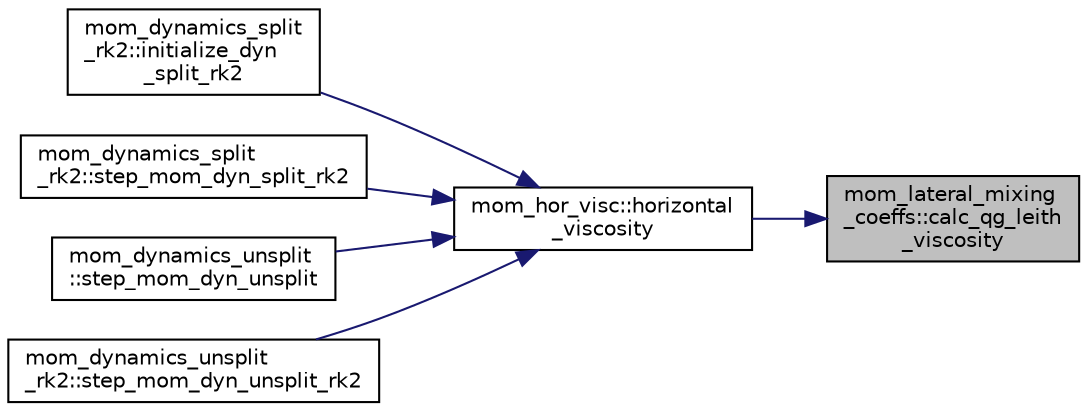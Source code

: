 digraph "mom_lateral_mixing_coeffs::calc_qg_leith_viscosity"
{
 // INTERACTIVE_SVG=YES
 // LATEX_PDF_SIZE
  edge [fontname="Helvetica",fontsize="10",labelfontname="Helvetica",labelfontsize="10"];
  node [fontname="Helvetica",fontsize="10",shape=record];
  rankdir="RL";
  Node1 [label="mom_lateral_mixing\l_coeffs::calc_qg_leith\l_viscosity",height=0.2,width=0.4,color="black", fillcolor="grey75", style="filled", fontcolor="black",tooltip="Calculates the Leith Laplacian and bi-harmonic viscosity coefficients."];
  Node1 -> Node2 [dir="back",color="midnightblue",fontsize="10",style="solid",fontname="Helvetica"];
  Node2 [label="mom_hor_visc::horizontal\l_viscosity",height=0.2,width=0.4,color="black", fillcolor="white", style="filled",URL="$namespacemom__hor__visc.html#a0c594d881fa7f6be08c7ae63da94f5ed",tooltip="Calculates the acceleration due to the horizontal viscosity."];
  Node2 -> Node3 [dir="back",color="midnightblue",fontsize="10",style="solid",fontname="Helvetica"];
  Node3 [label="mom_dynamics_split\l_rk2::initialize_dyn\l_split_rk2",height=0.2,width=0.4,color="black", fillcolor="white", style="filled",URL="$namespacemom__dynamics__split__rk2.html#aa9a0a027754d3ca2d49f3993bc64b1b7",tooltip="This subroutine initializes all of the variables that are used by this dynamic core,..."];
  Node2 -> Node4 [dir="back",color="midnightblue",fontsize="10",style="solid",fontname="Helvetica"];
  Node4 [label="mom_dynamics_split\l_rk2::step_mom_dyn_split_rk2",height=0.2,width=0.4,color="black", fillcolor="white", style="filled",URL="$namespacemom__dynamics__split__rk2.html#a976e700971f232fc11bc69b31d611c32",tooltip="RK2 splitting for time stepping MOM adiabatic dynamics."];
  Node2 -> Node5 [dir="back",color="midnightblue",fontsize="10",style="solid",fontname="Helvetica"];
  Node5 [label="mom_dynamics_unsplit\l::step_mom_dyn_unsplit",height=0.2,width=0.4,color="black", fillcolor="white", style="filled",URL="$namespacemom__dynamics__unsplit.html#ab72d911d187f9247b6cc72d87e815370",tooltip="Step the MOM6 dynamics using an unsplit mixed 2nd order (for continuity) and 3rd order (for the invis..."];
  Node2 -> Node6 [dir="back",color="midnightblue",fontsize="10",style="solid",fontname="Helvetica"];
  Node6 [label="mom_dynamics_unsplit\l_rk2::step_mom_dyn_unsplit_rk2",height=0.2,width=0.4,color="black", fillcolor="white", style="filled",URL="$namespacemom__dynamics__unsplit__rk2.html#a25424d65cc3339442e528c0a92b173a3",tooltip="Step the MOM6 dynamics using an unsplit quasi-2nd order Runge-Kutta scheme."];
}

